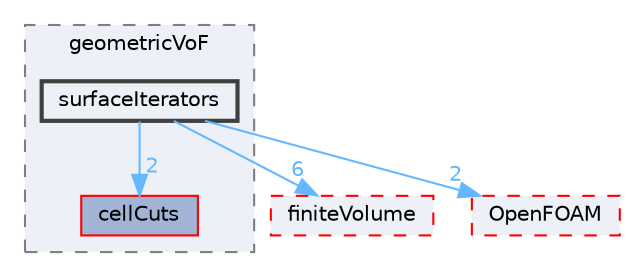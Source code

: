 digraph "src/transportModels/geometricVoF/surfaceIterators"
{
 // LATEX_PDF_SIZE
  bgcolor="transparent";
  edge [fontname=Helvetica,fontsize=10,labelfontname=Helvetica,labelfontsize=10];
  node [fontname=Helvetica,fontsize=10,shape=box,height=0.2,width=0.4];
  compound=true
  subgraph clusterdir_f5631f9cb82e7daa4c7df4dc3b194f2c {
    graph [ bgcolor="#edf0f7", pencolor="grey50", label="geometricVoF", fontname=Helvetica,fontsize=10 style="filled,dashed", URL="dir_f5631f9cb82e7daa4c7df4dc3b194f2c.html",tooltip=""]
  dir_8eaebc1626428febf84ee09c80f98a6e [label="cellCuts", fillcolor="#a2b4d6", color="red", style="filled", URL="dir_8eaebc1626428febf84ee09c80f98a6e.html",tooltip=""];
  dir_66f166e792c2386ec4ffa9653f388b91 [label="surfaceIterators", fillcolor="#edf0f7", color="grey25", style="filled,bold", URL="dir_66f166e792c2386ec4ffa9653f388b91.html",tooltip=""];
  }
  dir_9bd15774b555cf7259a6fa18f99fe99b [label="finiteVolume", fillcolor="#edf0f7", color="red", style="filled,dashed", URL="dir_9bd15774b555cf7259a6fa18f99fe99b.html",tooltip=""];
  dir_c5473ff19b20e6ec4dfe5c310b3778a8 [label="OpenFOAM", fillcolor="#edf0f7", color="red", style="filled,dashed", URL="dir_c5473ff19b20e6ec4dfe5c310b3778a8.html",tooltip=""];
  dir_66f166e792c2386ec4ffa9653f388b91->dir_8eaebc1626428febf84ee09c80f98a6e [headlabel="2", labeldistance=1.5 headhref="dir_003851_000418.html" href="dir_003851_000418.html" color="steelblue1" fontcolor="steelblue1"];
  dir_66f166e792c2386ec4ffa9653f388b91->dir_9bd15774b555cf7259a6fa18f99fe99b [headlabel="6", labeldistance=1.5 headhref="dir_003851_001387.html" href="dir_003851_001387.html" color="steelblue1" fontcolor="steelblue1"];
  dir_66f166e792c2386ec4ffa9653f388b91->dir_c5473ff19b20e6ec4dfe5c310b3778a8 [headlabel="2", labeldistance=1.5 headhref="dir_003851_002695.html" href="dir_003851_002695.html" color="steelblue1" fontcolor="steelblue1"];
}

